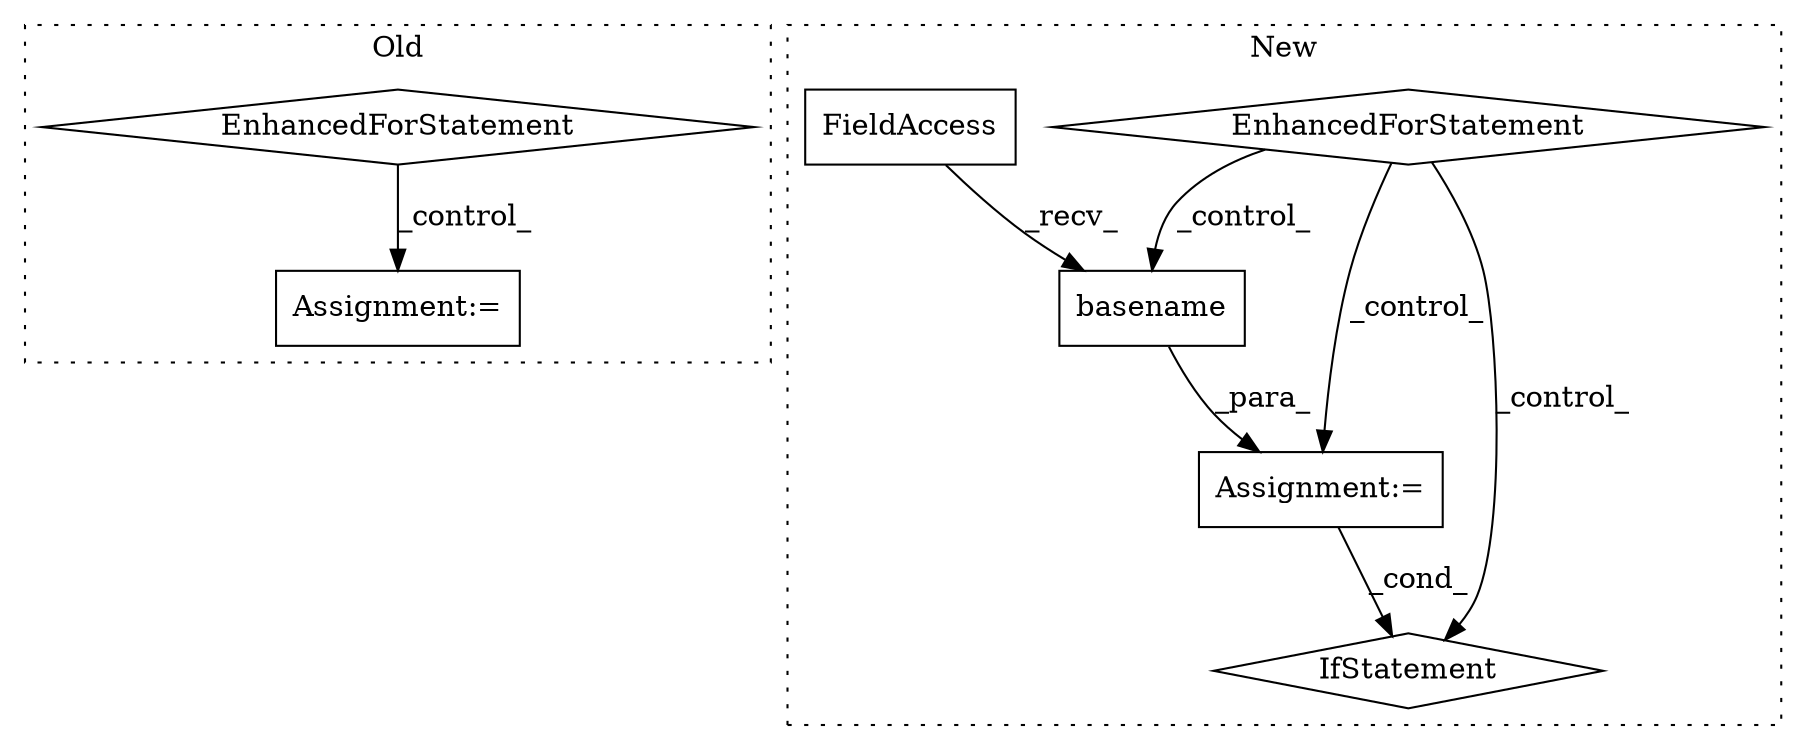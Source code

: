 digraph G {
subgraph cluster0 {
1 [label="EnhancedForStatement" a="70" s="2033,2173" l="53,3" shape="diamond"];
7 [label="Assignment:=" a="7" s="2615" l="22" shape="box"];
label = "Old";
style="dotted";
}
subgraph cluster1 {
2 [label="basename" a="32" s="5031,5043" l="9,1" shape="box"];
3 [label="FieldAccess" a="22" s="5023" l="7" shape="box"];
4 [label="Assignment:=" a="7" s="5009" l="14" shape="box"];
5 [label="IfStatement" a="25" s="5154,5298" l="4,2" shape="diamond"];
6 [label="EnhancedForStatement" a="70" s="4206,4297" l="53,3" shape="diamond"];
label = "New";
style="dotted";
}
1 -> 7 [label="_control_"];
2 -> 4 [label="_para_"];
3 -> 2 [label="_recv_"];
4 -> 5 [label="_cond_"];
6 -> 2 [label="_control_"];
6 -> 4 [label="_control_"];
6 -> 5 [label="_control_"];
}